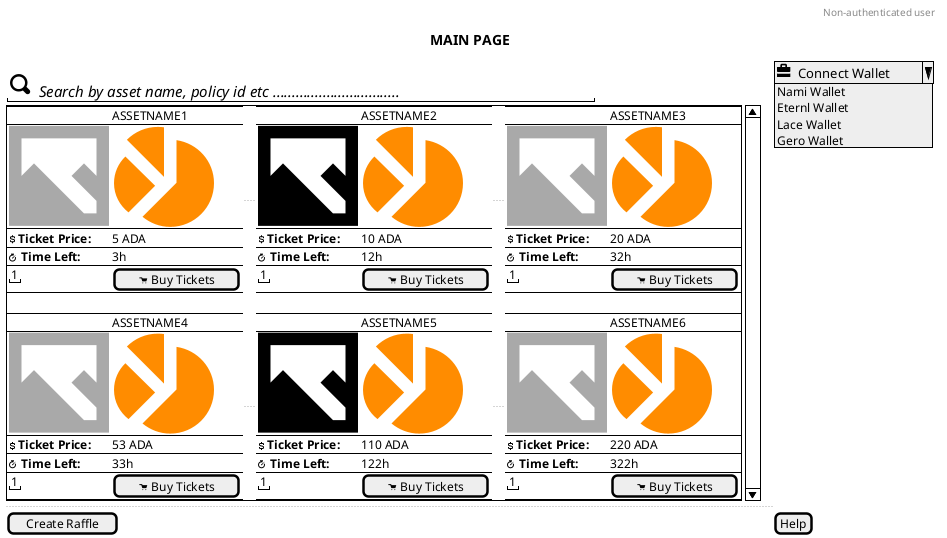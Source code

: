 
@startsalt NONAUTH
title "MAIN PAGE"
header "Non-authenticated user"
{ "<size:30><&magnifying-glass> <size:15><i>Search by asset name, policy id etc ................................. "  | {
    ^<size:20><&briefcase><size:13>  Connect Wallet^ Nami Wallet^ Eternl Wallet^ Lace Wallet^ Gero Wallet^
}
{SI
    {-
        . | ASSETNAME1
        <size:150><color:darkgray><&image>           |  {
            <size:150><color:darkorange><&pie-chart>
        }

        <&dollar><b>Ticket Price:               | 5 ADA
        <&timer><b> Time Left:                  | 3h
        "1"                                       |[<&cart> Buy Tickets ]
    } | .. |  {-
        . |  ASSETNAME2
        <size:150><&image>           |  {
            <size:150><color:darkorange><&pie-chart>
        }

        <&dollar><b>Ticket Price:               | 10 ADA
        <&timer><b> Time Left:                  | 12h
        "1"                                       |[<&cart> Buy Tickets ]
    } | .. |  {-
        . |  ASSETNAME3
        <size:150><color:darkgray><&image>           |  {
            <size:150><color:darkorange><&pie-chart>
        }

        <&dollar><b>Ticket Price:               | 20 ADA
        <&timer><b> Time Left:                  | 32h
        "1"                                       |[<&cart> Buy Tickets ]
    }
    .
    {-
        . | ASSETNAME4
        <size:150><color:darkgray><&image>           |  {
            <size:150><color:darkorange><&pie-chart>
        }

        <&dollar><b>Ticket Price:               | 53 ADA
        <&timer><b> Time Left:                  | 33h
        "1"                                       |[<&cart> Buy Tickets ]
    } | .. |  {-
        . |  ASSETNAME5
        <size:150><&image>           |  {
            <size:150><color:darkorange><&pie-chart>
        }

        <&dollar><b>Ticket Price:               | 110 ADA
        <&timer><b> Time Left:                  | 122h
        "1"                                       |[<&cart> Buy Tickets ]
    } | .. |  {-
        . |  ASSETNAME6
        <size:150><color:darkgray><&image>           |  {
            <size:150><color:darkorange><&pie-chart>
        }

        <&dollar><b>Ticket Price:               | 220 ADA
        <&timer><b> Time Left:                  | 322h
        "1"                                       |[<&cart> Buy Tickets ]
    }
}
| ..
[Create Raffle] | [Help]
}
@endsalt

